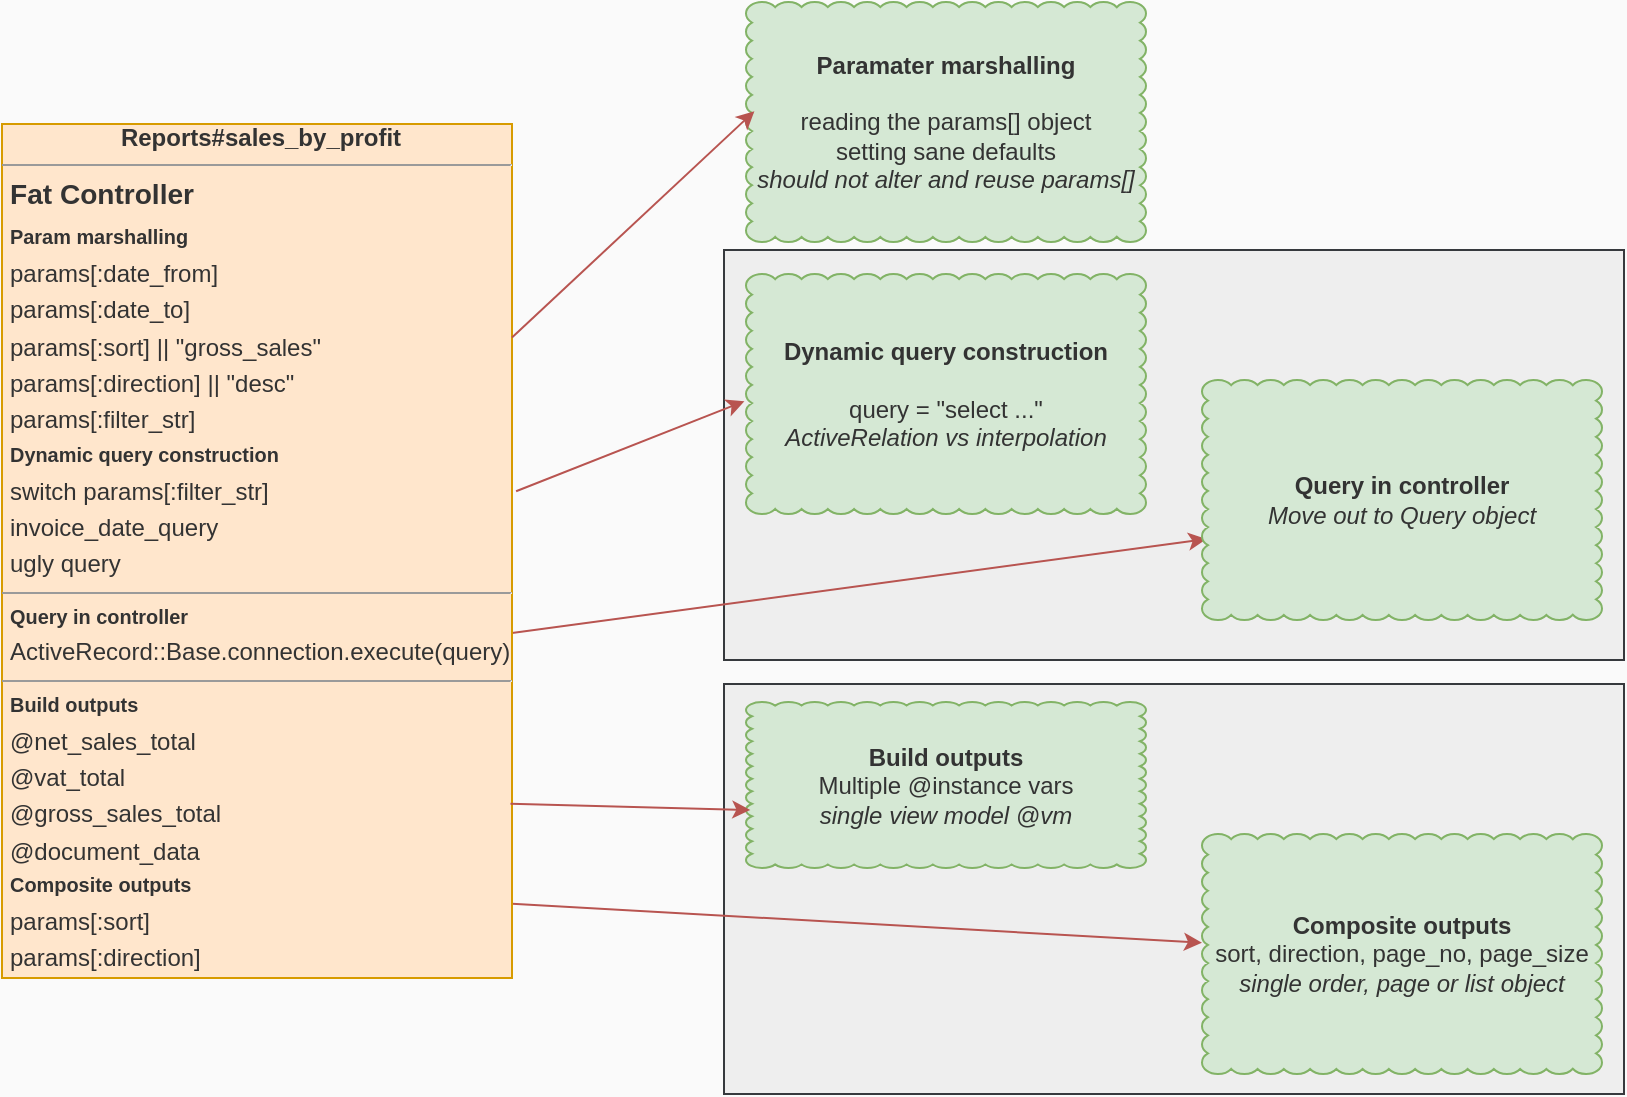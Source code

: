 <mxfile>
    <diagram id="hn6" name="Fat Controllers">
        <mxGraphModel dx="932" dy="583" grid="0" gridSize="10" guides="1" tooltips="1" connect="1" arrows="1" fold="1" page="1" pageScale="1" pageWidth="1169" pageHeight="827" background="#fafafa" math="0" shadow="0">
            <root>
                <mxCell id="page_root_hn6"/>
                <mxCell id="node_root_hn6" parent="page_root_hn6"/>
                <mxCell id="xLSgLBnB-I_RfziK7SGa-5" value="" style="whiteSpace=wrap;html=1;align=left;fillColor=#eeeeee;rounded=0;strokeColor=#36393d;" vertex="1" parent="node_root_hn6">
                    <mxGeometry x="396" y="354" width="450" height="205" as="geometry"/>
                </mxCell>
                <mxCell id="xLSgLBnB-I_RfziK7SGa-3" value="" style="whiteSpace=wrap;html=1;align=left;fillColor=#eeeeee;rounded=0;strokeColor=#36393d;" vertex="1" parent="node_root_hn6">
                    <mxGeometry x="396" y="137" width="450" height="205" as="geometry"/>
                </mxCell>
                <mxCell id="xLSgLBnB-I_RfziK7SGa-1" style="edgeStyle=none;shape=connector;rounded=1;html=1;exitX=1.008;exitY=0.43;exitDx=0;exitDy=0;entryX=-0.004;entryY=0.53;entryDx=0;entryDy=0;entryPerimeter=0;labelBackgroundColor=default;fontFamily=Helvetica;fontSize=11;fontColor=default;endArrow=classic;strokeColor=#b85450;fillColor=#f8cecc;exitPerimeter=0;" edge="1" parent="node_root_hn6" source="hn6-2" target="hn6-4">
                    <mxGeometry relative="1" as="geometry"/>
                </mxCell>
                <mxCell id="xLSgLBnB-I_RfziK7SGa-2" style="edgeStyle=none;shape=connector;rounded=1;html=1;exitX=1;exitY=0.596;exitDx=0;exitDy=0;entryX=0.011;entryY=0.663;entryDx=0;entryDy=0;entryPerimeter=0;labelBackgroundColor=default;fontFamily=Helvetica;fontSize=11;fontColor=default;endArrow=classic;strokeColor=#b85450;fillColor=#f8cecc;exitPerimeter=0;" edge="1" parent="node_root_hn6" source="hn6-2" target="hn6-5">
                    <mxGeometry relative="1" as="geometry"/>
                </mxCell>
                <mxCell id="xLSgLBnB-I_RfziK7SGa-7" style="edgeStyle=none;shape=connector;rounded=1;html=1;exitX=1;exitY=0.913;exitDx=0;exitDy=0;labelBackgroundColor=default;fontFamily=Helvetica;fontSize=11;fontColor=default;endArrow=classic;strokeColor=#b85450;fillColor=#f8cecc;exitPerimeter=0;" edge="1" parent="node_root_hn6" source="hn6-2" target="hn6-7">
                    <mxGeometry relative="1" as="geometry"/>
                </mxCell>
                <mxCell id="hn6-2" value="&lt;p style=&quot;margin:0px;margin-left:4px;margin-bottom:4px;text-align:center&quot;&gt;&lt;b&gt;Reports#sales_by_profit&lt;/b&gt;&lt;/p&gt;&lt;hr size=&quot;1&quot;/&gt;&lt;h3 style=&quot;margin:0px;margin-left:4px;margin-bottom:6.912px&quot;&gt;Fat Controller&lt;/h3&gt;&lt;h5 style=&quot;margin:0px;margin-left:4px;margin-bottom:4.8px&quot;&gt;Param marshalling&lt;/h5&gt;&lt;p style=&quot;margin:0px;margin-left:4px;margin-bottom:4px&quot;&gt;params[:date_from]&lt;/p&gt;&lt;p style=&quot;margin:0px;margin-left:4px;margin-bottom:4px&quot;&gt;params[:date_to]&lt;/p&gt;&lt;p style=&quot;margin:0px;margin-left:4px;margin-bottom:4px&quot;&gt;params[:sort] || &quot;gross_sales&quot;&lt;/p&gt;&lt;p style=&quot;margin:0px;margin-left:4px;margin-bottom:4px&quot;&gt;params[:direction] || &quot;desc&quot;&lt;/p&gt;&lt;p style=&quot;margin:0px;margin-left:4px;margin-bottom:4px&quot;&gt;params[:filter_str]&lt;/p&gt;&lt;h5 style=&quot;margin:0px;margin-left:4px;margin-bottom:4.8px&quot;&gt;Dynamic query construction&lt;/h5&gt;&lt;p style=&quot;margin:0px;margin-left:4px;margin-bottom:4px&quot;&gt;switch params[:filter_str]&lt;/p&gt;&lt;p style=&quot;margin:0px;margin-left:4px;margin-bottom:4px&quot;&gt;invoice_date_query&lt;/p&gt;&lt;p style=&quot;margin:0px;margin-left:4px;margin-bottom:4px&quot;&gt;ugly query&lt;/p&gt;&lt;hr size=&quot;1&quot;/&gt;&lt;h5 style=&quot;margin:0px;margin-left:4px;margin-bottom:4.8px&quot;&gt;Query in controller&lt;/h5&gt;&lt;p style=&quot;margin:0px;margin-left:4px;margin-bottom:4px&quot;&gt;ActiveRecord::Base.connection.execute(query)&lt;/p&gt;&lt;hr size=&quot;1&quot;/&gt;&lt;h5 style=&quot;margin:0px;margin-left:4px;margin-bottom:4.8px&quot;&gt;Build outputs&lt;/h5&gt;&lt;p style=&quot;margin:0px;margin-left:4px;margin-bottom:4px&quot;&gt;@net_sales_total&lt;/p&gt;&lt;p style=&quot;margin:0px;margin-left:4px;margin-bottom:4px&quot;&gt;@vat_total&lt;/p&gt;&lt;p style=&quot;margin:0px;margin-left:4px;margin-bottom:4px&quot;&gt;@gross_sales_total&lt;/p&gt;&lt;p style=&quot;margin:0px;margin-left:4px;margin-bottom:4px&quot;&gt;@document_data&lt;/p&gt;&lt;h5 style=&quot;margin:0px;margin-left:4px;margin-bottom:4.8px&quot;&gt;Composite outputs&lt;/h5&gt;&lt;p style=&quot;margin:0px;margin-left:4px;margin-bottom:4px&quot;&gt;params[:sort]&lt;/p&gt;&lt;p style=&quot;margin:0px;margin-left:4px;margin-bottom:4px&quot;&gt;params[:direction]&lt;/p&gt;" style="whiteSpace=wrap;html=1;rounded=0;fillColor=#ffe6cc;strokeColor=#d79b00;fontColor=#333333;align=left;overflow=fill;fontSize=12;fontFamily=Helvetica" parent="node_root_hn6" vertex="1">
                    <mxGeometry x="35" y="74" width="255" height="427" as="geometry"/>
                </mxCell>
                <mxCell id="hn6-3" value="&lt;b&gt;Paramater marshalling&lt;/b&gt;&lt;br&gt;&lt;br&gt;reading the params[] object&lt;br&gt;setting sane defaults&lt;br&gt;&lt;i&gt;should not alter and reuse params[]&lt;/i&gt;" style="whiteSpace=wrap;html=1;rounded=0;fillColor=#d5e8d4;strokeColor=#82b366;fontColor=#333333;shape=mxgraph.basic.cloud_rect" parent="node_root_hn6" vertex="1">
                    <mxGeometry x="407" y="13" width="200" height="120" as="geometry"/>
                </mxCell>
                <mxCell id="hn6-4" value="&lt;b&gt;Dynamic query construction&lt;/b&gt;&lt;br&gt;&lt;br&gt;query = &quot;select ...&quot;&lt;br&gt;&lt;i&gt;ActiveRelation vs interpolation&lt;/i&gt;" style="whiteSpace=wrap;html=1;rounded=0;fillColor=#d5e8d4;strokeColor=#82b366;fontColor=#333333;shape=mxgraph.basic.cloud_rect" parent="node_root_hn6" vertex="1">
                    <mxGeometry x="407" y="149" width="200" height="120" as="geometry"/>
                </mxCell>
                <mxCell id="hn6-5" value="&lt;b&gt;Query in controller&lt;/b&gt;&lt;br&gt;&lt;i&gt;Move out to Query object&lt;/i&gt;" style="whiteSpace=wrap;html=1;rounded=0;fillColor=#d5e8d4;strokeColor=#82b366;fontColor=#333333;shape=mxgraph.basic.cloud_rect" parent="node_root_hn6" vertex="1">
                    <mxGeometry x="635" y="202" width="200" height="120" as="geometry"/>
                </mxCell>
                <mxCell id="hn6-6" value="&lt;b&gt;Build outputs&lt;/b&gt;&lt;br&gt;Multiple @instance vars&lt;br&gt;&lt;i&gt;single view model @vm&lt;/i&gt;" style="whiteSpace=wrap;html=1;rounded=0;fillColor=#d5e8d4;strokeColor=#82b366;fontColor=#333333;shape=mxgraph.basic.cloud_rect" parent="node_root_hn6" vertex="1">
                    <mxGeometry x="407" y="363" width="200" height="83" as="geometry"/>
                </mxCell>
                <mxCell id="hn6-7" value="&lt;b&gt;Composite outputs&lt;/b&gt;&lt;br&gt;sort, direction, page_no, page_size&lt;br&gt;&lt;i&gt;single order, page or list object&lt;/i&gt;" style="whiteSpace=wrap;html=1;rounded=0;fillColor=#d5e8d4;strokeColor=#82b366;fontColor=#333333;shape=mxgraph.basic.cloud_rect" parent="node_root_hn6" vertex="1">
                    <mxGeometry x="635" y="429" width="200" height="120" as="geometry"/>
                </mxCell>
                <mxCell id="xLSgLBnB-I_RfziK7SGa-0" style="edgeStyle=none;html=1;exitX=1;exitY=0.25;exitDx=0;exitDy=0;fillColor=#f8cecc;strokeColor=#b85450;entryX=0.021;entryY=0.455;entryDx=0;entryDy=0;entryPerimeter=0;" edge="1" parent="node_root_hn6" source="hn6-2" target="hn6-3">
                    <mxGeometry relative="1" as="geometry">
                        <mxPoint x="321" y="216" as="sourcePoint"/>
                        <mxPoint x="448" y="161.731" as="targetPoint"/>
                    </mxGeometry>
                </mxCell>
                <mxCell id="xLSgLBnB-I_RfziK7SGa-6" style="edgeStyle=none;shape=connector;rounded=1;html=1;exitX=0.997;exitY=0.796;exitDx=0;exitDy=0;entryX=-0.004;entryY=0.53;entryDx=0;entryDy=0;entryPerimeter=0;labelBackgroundColor=default;fontFamily=Helvetica;fontSize=11;fontColor=default;endArrow=classic;strokeColor=#b85450;fillColor=#f8cecc;exitPerimeter=0;" edge="1" parent="node_root_hn6" source="hn6-2">
                    <mxGeometry relative="1" as="geometry">
                        <mxPoint x="290.0" y="418.01" as="sourcePoint"/>
                        <mxPoint x="409.16" y="417" as="targetPoint"/>
                    </mxGeometry>
                </mxCell>
            </root>
        </mxGraphModel>
    </diagram>
    <diagram id="mBj" name="Thin Controllers">
        <mxGraphModel dx="932" dy="583" grid="0" gridSize="10" guides="1" tooltips="1" connect="1" arrows="1" fold="1" page="1" pageScale="1" pageWidth="1169" pageHeight="827" background="#fafafa" math="0" shadow="0">
            <root>
                <mxCell id="page_root_mBj"/>
                <mxCell id="node_root_mBj" parent="page_root_mBj"/>
                <mxCell id="21RrXMzRurO5l1FjHA6U-0" style="edgeStyle=none;html=1;exitX=1;exitY=0.25;exitDx=0;exitDy=0;fillColor=#f8cecc;strokeColor=#b85450;" parent="node_root_mBj" source="mBj-2" target="mBj-3" edge="1">
                    <mxGeometry relative="1" as="geometry"/>
                </mxCell>
                <mxCell id="21RrXMzRurO5l1FjHA6U-1" style="edgeStyle=none;shape=connector;rounded=1;html=1;exitX=1;exitY=0.5;exitDx=0;exitDy=0;entryX=0.027;entryY=0.547;entryDx=0;entryDy=0;entryPerimeter=0;labelBackgroundColor=default;fontFamily=Helvetica;fontSize=11;fontColor=default;endArrow=classic;strokeColor=#b85450;fillColor=#f8cecc;" parent="node_root_mBj" source="mBj-2" target="mBj-4" edge="1">
                    <mxGeometry relative="1" as="geometry"/>
                </mxCell>
                <mxCell id="21RrXMzRurO5l1FjHA6U-2" style="edgeStyle=none;shape=connector;rounded=1;html=1;exitX=1;exitY=0.75;exitDx=0;exitDy=0;entryX=0.017;entryY=0.455;entryDx=0;entryDy=0;entryPerimeter=0;labelBackgroundColor=default;fontFamily=Helvetica;fontSize=11;fontColor=default;endArrow=classic;strokeColor=#b85450;fillColor=#f8cecc;" parent="node_root_mBj" source="mBj-2" target="mBj-5" edge="1">
                    <mxGeometry relative="1" as="geometry"/>
                </mxCell>
                <mxCell id="21RrXMzRurO5l1FjHA6U-5" style="edgeStyle=none;shape=connector;rounded=1;html=1;entryX=0.002;entryY=0.48;entryDx=0;entryDy=0;entryPerimeter=0;labelBackgroundColor=default;fontFamily=Helvetica;fontSize=11;fontColor=default;endArrow=classic;strokeColor=#b85450;fillColor=#f8cecc;exitX=0.987;exitY=1.02;exitDx=0;exitDy=0;exitPerimeter=0;" parent="node_root_mBj" source="mBj-3" target="21RrXMzRurO5l1FjHA6U-4" edge="1">
                    <mxGeometry relative="1" as="geometry"/>
                </mxCell>
                <mxCell id="mBj-2" value="&lt;p style=&quot;margin:0px;margin-left:4px;margin-bottom:4px;text-align:center&quot;&gt;&lt;b&gt;Reports#sales_by_profit&lt;/b&gt;&lt;/p&gt;&lt;hr size=&quot;1&quot;/&gt;&lt;h3 style=&quot;margin:0px;margin-left:4px;margin-bottom:6.912px&quot;&gt;Thin Controller&lt;/h3&gt;&lt;h5 style=&quot;margin:0px;margin-left:4px;margin-bottom:4.8px&quot;&gt;Param marshalling&lt;/h5&gt;&lt;p style=&quot;margin:0px;margin-left:4px;margin-bottom:4px&quot;&gt;my_action_params()&lt;/p&gt;&lt;h5 style=&quot;margin:0px;margin-left:4px;margin-bottom:4.8px&quot;&gt;Call query&lt;/h5&gt;&lt;p style=&quot;margin:0px;margin-left:4px;margin-bottom:4px&quot;&gt;MyActionQuery.query(scope, **inputs)&lt;/p&gt;&lt;hr size=&quot;1&quot;/&gt;&lt;h5 style=&quot;margin:0px;margin-left:4px;margin-bottom:4.8px&quot;&gt;Present&lt;/h5&gt;&lt;p style=&quot;margin:0px;margin-left:4px;margin-bottom:4px&quot;&gt;@vm = MyActionPresenter.new(**outputs)&lt;/p&gt;" style="whiteSpace=wrap;html=1;rounded=0;fillColor=#ffe6cc;strokeColor=#d79b00;fontColor=#333333;align=left;overflow=fill;fontSize=12;fontFamily=Helvetica" parent="node_root_mBj" vertex="1">
                    <mxGeometry x="72" y="167" width="249" height="196" as="geometry"/>
                </mxCell>
                <mxCell id="mBj-3" value="&lt;b&gt;Param marshaling&lt;/b&gt;&lt;br&gt;&lt;br&gt;@sales_by_profit_params ||= &lt;br&gt;params.permit(...)&lt;br&gt;&amp;nbsp;&amp;nbsp;.symbolize_keys" style="whiteSpace=wrap;html=1;rounded=0;fillColor=#d5e8d4;strokeColor=#82b366;fontColor=#333333;shape=mxgraph.basic.cloud_rect" parent="node_root_mBj" vertex="1">
                    <mxGeometry x="448" y="59" width="200" height="120" as="geometry"/>
                </mxCell>
                <mxCell id="mBj-4" value="&lt;b&gt;Call Query&lt;/b&gt;&lt;br&gt;&lt;br&gt;SalesByProfitQuery&lt;br&gt;&amp;nbsp;&amp;nbsp;.query(scope, **custom, **params)" style="whiteSpace=wrap;html=1;rounded=0;fillColor=#d5e8d4;strokeColor=#82b366;fontColor=#333333;shape=mxgraph.basic.cloud_rect" parent="node_root_mBj" vertex="1">
                    <mxGeometry x="448" y="202" width="200" height="120" as="geometry"/>
                </mxCell>
                <mxCell id="mBj-5" value="&lt;b&gt;Present&lt;/b&gt;&lt;br&gt;&lt;br&gt;SalesByProfitPresenter&lt;br&gt;&amp;nbsp;&amp;nbsp;.new(**query.outputs)" style="whiteSpace=wrap;html=1;rounded=0;fillColor=#d5e8d4;strokeColor=#82b366;fontColor=#333333;shape=mxgraph.basic.cloud_rect" parent="node_root_mBj" vertex="1">
                    <mxGeometry x="448" y="351" width="200" height="120" as="geometry"/>
                </mxCell>
                <mxCell id="21RrXMzRurO5l1FjHA6U-3" value="&lt;b&gt;Form Object&lt;/b&gt;&lt;br&gt;&lt;br&gt;" style="whiteSpace=wrap;html=1;rounded=0;fillColor=#d5e8d4;strokeColor=#82b366;fontColor=#333333;shape=mxgraph.basic.cloud_rect" parent="node_root_mBj" vertex="1">
                    <mxGeometry x="671" y="59" width="200" height="53" as="geometry"/>
                </mxCell>
                <mxCell id="21RrXMzRurO5l1FjHA6U-4" value="&lt;b&gt;Query#contract&lt;/b&gt;" style="whiteSpace=wrap;html=1;rounded=0;fillColor=#d5e8d4;strokeColor=#82b366;fontColor=#333333;shape=mxgraph.basic.cloud_rect" parent="node_root_mBj" vertex="1">
                    <mxGeometry x="671" y="169" width="200" height="53" as="geometry"/>
                </mxCell>
            </root>
        </mxGraphModel>
    </diagram>
</mxfile>